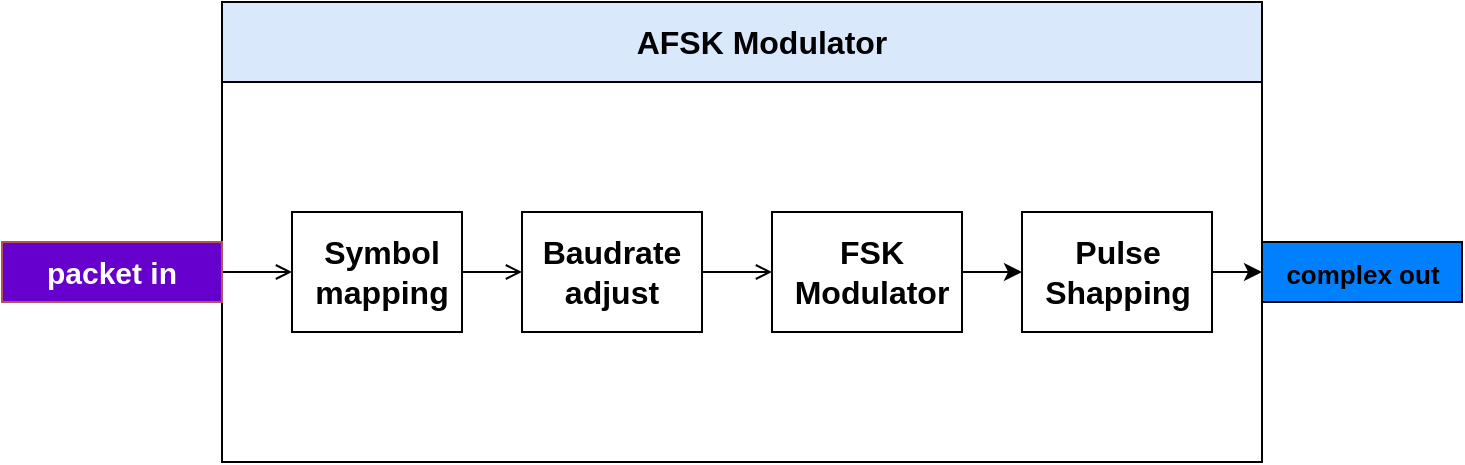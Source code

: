 <mxfile version="13.2.4" type="device"><diagram id="HvHxKzS6qqrCW6qeSeD1" name="Page-1"><mxGraphModel dx="866" dy="517" grid="1" gridSize="10" guides="1" tooltips="1" connect="1" arrows="1" fold="1" page="1" pageScale="1" pageWidth="1100" pageHeight="850" math="0" shadow="0"><root><mxCell id="0"/><mxCell id="1" parent="0"/><mxCell id="ZACiDUjOYLpVV35phc6J-52" value="" style="rounded=0;whiteSpace=wrap;html=1;labelBackgroundColor=none;strokeColor=#000000;fillColor=#dae8fc;fontSize=16;" parent="1" vertex="1"><mxGeometry x="280" y="160" width="520" height="40" as="geometry"/></mxCell><mxCell id="ZACiDUjOYLpVV35phc6J-53" value="&lt;font style=&quot;font-size: 16px&quot;&gt;&lt;b&gt;AFSK Modulator&lt;/b&gt;&lt;/font&gt;" style="text;html=1;strokeColor=none;fillColor=none;align=center;verticalAlign=middle;whiteSpace=wrap;rounded=0;labelBackgroundColor=none;fontSize=16;" parent="1" vertex="1"><mxGeometry x="445" y="170" width="210" height="20" as="geometry"/></mxCell><mxCell id="ZACiDUjOYLpVV35phc6J-55" value="" style="rounded=0;whiteSpace=wrap;html=1;labelBackgroundColor=none;fontSize=16;" parent="1" vertex="1"><mxGeometry x="280" y="200" width="520" height="190" as="geometry"/></mxCell><mxCell id="ZACiDUjOYLpVV35phc6J-64" style="edgeStyle=orthogonalEdgeStyle;rounded=0;orthogonalLoop=1;jettySize=auto;html=1;exitX=0;exitY=0.5;exitDx=0;exitDy=0;entryX=0;entryY=0.5;entryDx=0;entryDy=0;endArrow=open;endFill=0;fontSize=16;" parent="1" source="ZACiDUjOYLpVV35phc6J-55" target="ZACiDUjOYLpVV35phc6J-56" edge="1"><mxGeometry relative="1" as="geometry"/></mxCell><mxCell id="ZACiDUjOYLpVV35phc6J-56" value="" style="rounded=0;whiteSpace=wrap;html=1;labelBackgroundColor=none;strokeColor=#000000;fillColor=none;fontSize=16;" parent="1" vertex="1"><mxGeometry x="315" y="265" width="85" height="60" as="geometry"/></mxCell><mxCell id="ZACiDUjOYLpVV35phc6J-57" value="&lt;font style=&quot;font-size: 16px&quot;&gt;&lt;b&gt;Symbol&lt;br&gt;mapping&lt;br&gt;&lt;/b&gt;&lt;/font&gt;" style="text;html=1;strokeColor=none;fillColor=none;align=center;verticalAlign=middle;whiteSpace=wrap;rounded=0;labelBackgroundColor=none;fontSize=16;" parent="1" vertex="1"><mxGeometry x="330" y="285" width="60" height="20" as="geometry"/></mxCell><mxCell id="ZACiDUjOYLpVV35phc6J-58" value="" style="rounded=0;whiteSpace=wrap;html=1;labelBackgroundColor=none;strokeColor=#000000;fillColor=none;fontSize=16;" parent="1" vertex="1"><mxGeometry x="430" y="265" width="90" height="60" as="geometry"/></mxCell><mxCell id="ZACiDUjOYLpVV35phc6J-65" style="edgeStyle=orthogonalEdgeStyle;rounded=0;orthogonalLoop=1;jettySize=auto;html=1;exitX=1;exitY=0.5;exitDx=0;exitDy=0;endArrow=open;endFill=0;fontSize=16;" parent="1" source="ZACiDUjOYLpVV35phc6J-56" target="ZACiDUjOYLpVV35phc6J-58" edge="1"><mxGeometry relative="1" as="geometry"/></mxCell><mxCell id="ZACiDUjOYLpVV35phc6J-59" value="&lt;font style=&quot;font-size: 16px&quot;&gt;&lt;b&gt;Baudrate&lt;br&gt;adjust&lt;br&gt;&lt;/b&gt;&lt;/font&gt;" style="text;html=1;strokeColor=none;fillColor=none;align=center;verticalAlign=middle;whiteSpace=wrap;rounded=0;labelBackgroundColor=none;fontSize=16;" parent="1" vertex="1"><mxGeometry x="430" y="285" width="90" height="20" as="geometry"/></mxCell><mxCell id="jTHjuXGYUpJ7YpWl0EcQ-3" value="" style="edgeStyle=orthogonalEdgeStyle;rounded=0;orthogonalLoop=1;jettySize=auto;html=1;fontColor=#FFFFFF;" edge="1" parent="1" source="ZACiDUjOYLpVV35phc6J-60" target="jTHjuXGYUpJ7YpWl0EcQ-2"><mxGeometry relative="1" as="geometry"/></mxCell><mxCell id="ZACiDUjOYLpVV35phc6J-60" value="" style="rounded=0;whiteSpace=wrap;html=1;labelBackgroundColor=none;strokeColor=#000000;fillColor=none;fontSize=16;" parent="1" vertex="1"><mxGeometry x="555" y="265" width="95" height="60" as="geometry"/></mxCell><mxCell id="ZACiDUjOYLpVV35phc6J-66" style="edgeStyle=orthogonalEdgeStyle;rounded=0;orthogonalLoop=1;jettySize=auto;html=1;exitX=1;exitY=0.5;exitDx=0;exitDy=0;entryX=0;entryY=0.5;entryDx=0;entryDy=0;endArrow=open;endFill=0;fontSize=16;" parent="1" source="ZACiDUjOYLpVV35phc6J-58" target="ZACiDUjOYLpVV35phc6J-60" edge="1"><mxGeometry relative="1" as="geometry"/></mxCell><mxCell id="ZACiDUjOYLpVV35phc6J-61" value="&lt;font style=&quot;font-size: 16px&quot;&gt;&lt;b&gt;FSK&lt;br&gt;Modulator&lt;br&gt;&lt;/b&gt;&lt;/font&gt;" style="text;html=1;strokeColor=none;fillColor=none;align=center;verticalAlign=middle;whiteSpace=wrap;rounded=0;labelBackgroundColor=none;fontSize=16;" parent="1" vertex="1"><mxGeometry x="570" y="285" width="70" height="20" as="geometry"/></mxCell><mxCell id="ZACiDUjOYLpVV35phc6J-68" value="" style="rounded=0;whiteSpace=wrap;html=1;labelBackgroundColor=none;strokeColor=#b85450;fillColor=#6600CC;fontSize=16;" parent="1" vertex="1"><mxGeometry x="170" y="280" width="110" height="30" as="geometry"/></mxCell><mxCell id="ZACiDUjOYLpVV35phc6J-69" value="&lt;font&gt;&lt;font style=&quot;font-size: 15px&quot;&gt;packet in&lt;/font&gt;&lt;br&gt;&lt;/font&gt;" style="text;html=1;align=center;verticalAlign=middle;whiteSpace=wrap;rounded=0;labelBackgroundColor=none;fontSize=16;fontColor=#FFFFFF;fontStyle=1" parent="1" vertex="1"><mxGeometry x="170" y="285" width="110" height="20" as="geometry"/></mxCell><mxCell id="ZACiDUjOYLpVV35phc6J-70" value="" style="rounded=0;whiteSpace=wrap;html=1;labelBackgroundColor=none;strokeColor=#000000;fillColor=#007FFF;fontSize=16;" parent="1" vertex="1"><mxGeometry x="800" y="280" width="100" height="30" as="geometry"/></mxCell><mxCell id="ZACiDUjOYLpVV35phc6J-71" value="&lt;font size=&quot;1&quot;&gt;&lt;b style=&quot;font-size: 13px&quot;&gt;complex out&lt;/b&gt;&lt;/font&gt;" style="text;html=1;strokeColor=none;fillColor=none;align=center;verticalAlign=middle;whiteSpace=wrap;rounded=0;labelBackgroundColor=none;fontSize=16;" parent="1" vertex="1"><mxGeometry x="807.5" y="285" width="85" height="20" as="geometry"/></mxCell><mxCell id="jTHjuXGYUpJ7YpWl0EcQ-4" style="edgeStyle=orthogonalEdgeStyle;rounded=0;orthogonalLoop=1;jettySize=auto;html=1;exitX=1;exitY=0.5;exitDx=0;exitDy=0;entryX=1;entryY=0.5;entryDx=0;entryDy=0;fontColor=#FFFFFF;" edge="1" parent="1" source="jTHjuXGYUpJ7YpWl0EcQ-2" target="ZACiDUjOYLpVV35phc6J-55"><mxGeometry relative="1" as="geometry"/></mxCell><mxCell id="jTHjuXGYUpJ7YpWl0EcQ-2" value="" style="rounded=0;whiteSpace=wrap;html=1;labelBackgroundColor=none;strokeColor=#000000;fillColor=none;fontSize=16;" vertex="1" parent="1"><mxGeometry x="680" y="265" width="95" height="60" as="geometry"/></mxCell><mxCell id="jTHjuXGYUpJ7YpWl0EcQ-5" value="&lt;font style=&quot;font-size: 16px&quot;&gt;&lt;b&gt;Pulse&lt;br&gt;Shapping&lt;br&gt;&lt;/b&gt;&lt;/font&gt;" style="text;html=1;strokeColor=none;fillColor=none;align=center;verticalAlign=middle;whiteSpace=wrap;rounded=0;labelBackgroundColor=none;fontSize=16;" vertex="1" parent="1"><mxGeometry x="692.5" y="285" width="70" height="20" as="geometry"/></mxCell></root></mxGraphModel></diagram></mxfile>